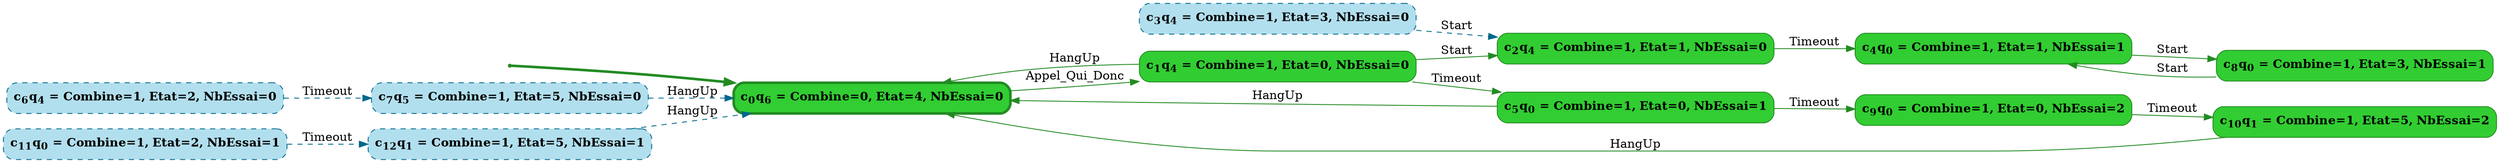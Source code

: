 digraph g {

	rankdir="LR"

	__invisible__[shape="point", color="forestgreen"]
	c0q6[label=<<b>c<sub>0</sub>q<sub>6</sub> = Combine=0, Etat=4, NbEssai=0</b>>, shape="box", style="rounded, filled", fillcolor="limegreen", color="forestgreen", penwidth=3] // Initial
	c1q4[label=<<b>c<sub>1</sub>q<sub>4</sub> = Combine=1, Etat=0, NbEssai=0</b>>, shape="box", style="rounded, filled", fillcolor="limegreen", color="forestgreen"]
	c2q4[label=<<b>c<sub>2</sub>q<sub>4</sub> = Combine=1, Etat=1, NbEssai=0</b>>, shape="box", style="rounded, filled", fillcolor="limegreen", color="forestgreen"]
	c4q0[label=<<b>c<sub>4</sub>q<sub>0</sub> = Combine=1, Etat=1, NbEssai=1</b>>, shape="box", style="rounded, filled", fillcolor="limegreen", color="forestgreen"]
	c8q0[label=<<b>c<sub>8</sub>q<sub>0</sub> = Combine=1, Etat=3, NbEssai=1</b>>, shape="box", style="rounded, filled", fillcolor="limegreen", color="forestgreen"]
	c5q0[label=<<b>c<sub>5</sub>q<sub>0</sub> = Combine=1, Etat=0, NbEssai=1</b>>, shape="box", style="rounded, filled", fillcolor="limegreen", color="forestgreen"]
	c9q0[label=<<b>c<sub>9</sub>q<sub>0</sub> = Combine=1, Etat=0, NbEssai=2</b>>, shape="box", style="rounded, filled", fillcolor="limegreen", color="forestgreen"]
	c10q1[label=<<b>c<sub>10</sub>q<sub>1</sub> = Combine=1, Etat=5, NbEssai=2</b>>, shape="box", style="rounded, filled", fillcolor="limegreen", color="forestgreen"]
	c3q4[label=<<b>c<sub>3</sub>q<sub>4</sub> = Combine=1, Etat=3, NbEssai=0</b>>, shape="box", style="rounded, filled, dashed", fillcolor="lightblue2", color="deepskyblue4"]
	c6q4[label=<<b>c<sub>6</sub>q<sub>4</sub> = Combine=1, Etat=2, NbEssai=0</b>>, shape="box", style="rounded, filled, dashed", fillcolor="lightblue2", color="deepskyblue4"]
	c7q5[label=<<b>c<sub>7</sub>q<sub>5</sub> = Combine=1, Etat=5, NbEssai=0</b>>, shape="box", style="rounded, filled, dashed", fillcolor="lightblue2", color="deepskyblue4"]
	c11q0[label=<<b>c<sub>11</sub>q<sub>0</sub> = Combine=1, Etat=2, NbEssai=1</b>>, shape="box", style="rounded, filled, dashed", fillcolor="lightblue2", color="deepskyblue4"]
	c12q1[label=<<b>c<sub>12</sub>q<sub>1</sub> = Combine=1, Etat=5, NbEssai=1</b>>, shape="box", style="rounded, filled, dashed", fillcolor="lightblue2", color="deepskyblue4"]

	__invisible__ -> c0q6[penwidth=3, color="forestgreen"]
	c0q6 -> c1q4[label=<Appel_Qui_Donc>, color="forestgreen"]
	c1q4 -> c0q6[label=<HangUp>, color="forestgreen"]
	c1q4 -> c2q4[label=<Start>, color="forestgreen"]
	c2q4 -> c4q0[label=<Timeout>, color="forestgreen"]
	c4q0 -> c8q0[label=<Start>, color="forestgreen"]
	c8q0 -> c4q0[label=<Start>, color="forestgreen"]
	c1q4 -> c5q0[label=<Timeout>, color="forestgreen"]
	c5q0 -> c0q6[label=<HangUp>, color="forestgreen"]
	c5q0 -> c9q0[label=<Timeout>, color="forestgreen"]
	c9q0 -> c10q1[label=<Timeout>, color="forestgreen"]
	c10q1 -> c0q6[label=<HangUp>, color="forestgreen"]
	c3q4 -> c2q4[label=<Start>, color="deepskyblue4", style="dashed"]
	c6q4 -> c7q5[label=<Timeout>, color="deepskyblue4", style="dashed"]
	c11q0 -> c12q1[label=<Timeout>, color="deepskyblue4", style="dashed"]
	c7q5 -> c0q6[label=<HangUp>, color="deepskyblue4", style="dashed"]
	c12q1 -> c0q6[label=<HangUp>, color="deepskyblue4", style="dashed"]

}
